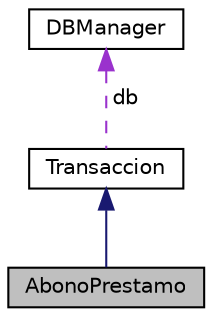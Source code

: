 digraph "AbonoPrestamo"
{
 // LATEX_PDF_SIZE
  edge [fontname="Helvetica",fontsize="10",labelfontname="Helvetica",labelfontsize="10"];
  node [fontname="Helvetica",fontsize="10",shape=record];
  Node1 [label="AbonoPrestamo",height=0.2,width=0.4,color="black", fillcolor="grey75", style="filled", fontcolor="black",tooltip="Clase AbonoPrestamo."];
  Node2 -> Node1 [dir="back",color="midnightblue",fontsize="10",style="solid",fontname="Helvetica"];
  Node2 [label="Transaccion",height=0.2,width=0.4,color="black", fillcolor="white", style="filled",URL="$class_transaccion.html",tooltip="Clase abstracta Transaccion."];
  Node3 -> Node2 [dir="back",color="darkorchid3",fontsize="10",style="dashed",label=" db" ,fontname="Helvetica"];
  Node3 [label="DBManager",height=0.2,width=0.4,color="black", fillcolor="white", style="filled",URL="$class_d_b_manager.html",tooltip="Clase DBManager."];
}
